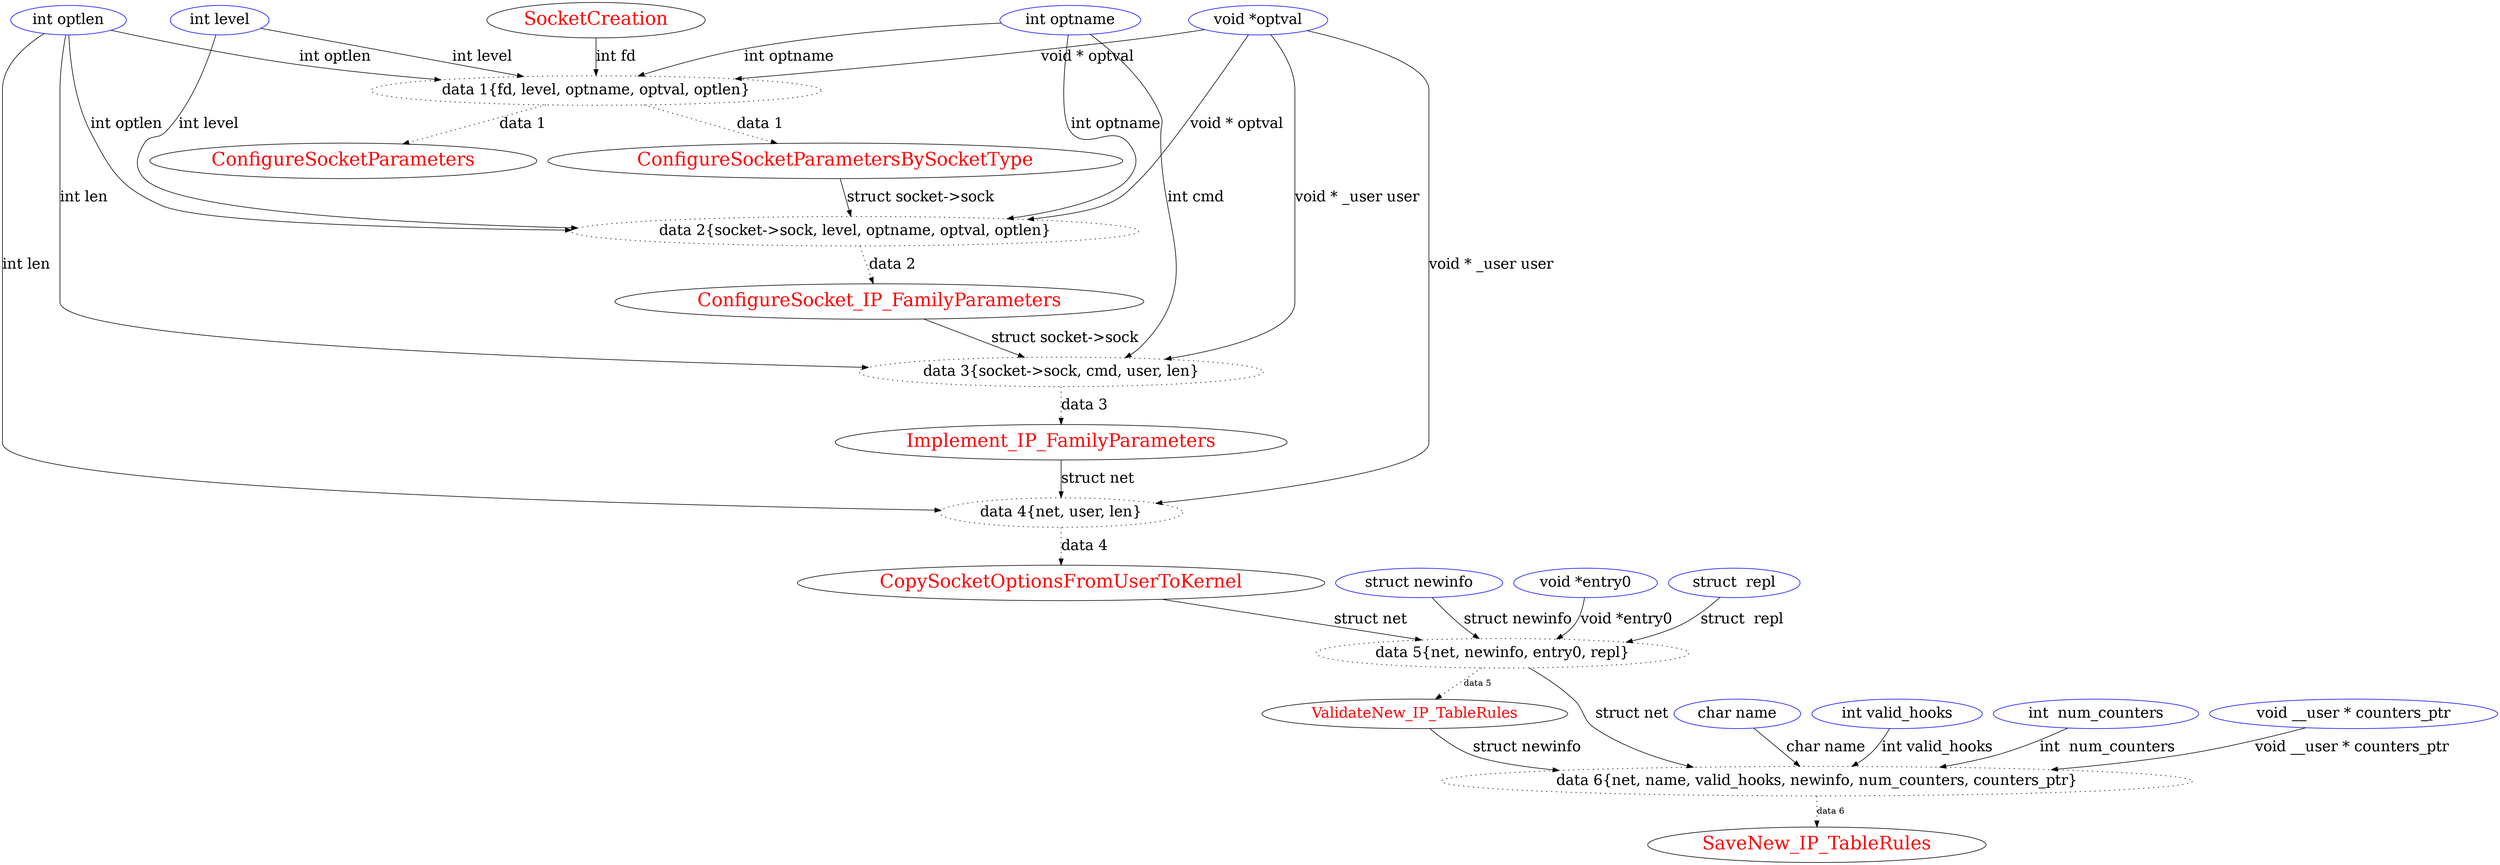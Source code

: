 digraph callgraph {
    
"SocketCreation" [fontcolor=red,fontsize=30, width=0.5];
"ConfigureSocketParameters" [fontcolor=red, fontsize=30, width=0.5];
"ConfigureSocketParametersBySocketType" [fontcolor=red,fontsize=30, width=0.5];
"ConfigureSocket_IP_FamilyParameters" [fontcolor=red, fontsize=30, width=0.5];
"Implement_IP_FamilyParameters" [fontcolor=red, fontsize=30, width=0.5];
"CopySocketOptionsFromUserToKernel" [fontcolor=red, fontsize=30, width=0.5];
"ValidateNew_IP_TableRules" [fontcolor=red, fontsize=24, width=0.5];
"SaveNew_IP_TableRules" [fontcolor=red, fontsize=30, width=0.5];


"int level" [color=blue, fontsize=24, width=0.5];
"int optname" [color=blue, fontsize=24, width=0.5];
"void *optval" [color=blue, fontsize=24, width=0.5];
"int optlen" [color=blue, fontsize=24, width=0.5];
"data 1{fd, level, optname, optval, optlen}"[style=dotted, fontsize=24, width=0.5];


"SocketCreation" -> "data 1{fd, level, optname, optval, optlen}"  [label="int fd", fontsize=24];
"int level" -> "data 1{fd, level, optname, optval, optlen}" [label="int level", fontsize=24];
"int optname" -> "data 1{fd, level, optname, optval, optlen}" [label="int optname", fontsize=24];
"void *optval" -> "data 1{fd, level, optname, optval, optlen}" [label="void * optval", fontsize=24];
"int optlen" -> "data 1{fd, level, optname, optval, optlen}" [label="int optlen", fontsize=24];

"data 1{fd, level, optname, optval, optlen}"->"ConfigureSocketParameters"  [label="data 1", style=dotted, fontsize=24];
"data 1{fd, level, optname, optval, optlen}"->"ConfigureSocketParametersBySocketType"  [label="data 1", style=dotted, fontsize=24];


"data 2{socket->sock, level, optname, optval, optlen}"[style=dotted, fontsize=24, width=0.5];
"ConfigureSocketParametersBySocketType" -> "data 2{socket->sock, level, optname, optval, optlen}" [label="struct socket->sock", fontsize=24];
"int level" -> "data 2{socket->sock, level, optname, optval, optlen}" [label="int level", fontsize=24];
"int optname" -> "data 2{socket->sock, level, optname, optval, optlen}" [label="int optname", fontsize=24];
"void *optval" -> "data 2{socket->sock, level, optname, optval, optlen}" [label="void * optval", fontsize=24];
"int optlen" -> "data 2{socket->sock, level, optname, optval, optlen}" [label="int optlen", fontsize=24];


"data 2{socket->sock, level, optname, optval, optlen}"->"ConfigureSocket_IP_FamilyParameters"  [label="data 2", style=dotted, fontsize=24];


"data 3{socket->sock, cmd, user, len}"[style=dotted, fontsize=24, width=0.5];
"ConfigureSocket_IP_FamilyParameters" -> "data 3{socket->sock, cmd, user, len}" [label="struct socket->sock", fontsize=24];
"int optname" -> "data 3{socket->sock, cmd, user, len}" [label="int cmd", fontsize=24];
"void *optval" -> "data 3{socket->sock, cmd, user, len}" [label="void * _user user", fontsize=24];
"int optlen" -> "data 3{socket->sock, cmd, user, len}" [label="int len", fontsize=24];


"data 3{socket->sock, cmd, user, len}" -> "Implement_IP_FamilyParameters" [label="data 3", style=dotted, fontsize=24];

"data 4{net, user, len}"[style=dotted, fontsize=24, width=0.5];
"Implement_IP_FamilyParameters" -> "data 4{net, user, len}" [label="struct net", fontsize=24];
"void *optval" -> "data 4{net, user, len}" [label="void * _user user", fontsize=24];
"int optlen" -> "data 4{net, user, len}" [label="int len", fontsize=24];

"data 4{net, user, len}" -> "CopySocketOptionsFromUserToKernel" [label="data 4", style=dotted, fontsize=24];


"struct newinfo" [color=blue, fontsize=24, width=0.5];
"void *entry0" [color=blue, fontsize=24, width=0.5];
"struct  repl" [color=blue, fontsize=24, width=0.5];
"data 5{net, newinfo, entry0, repl}"[style=dotted, fontsize=24, width=0.5];

"CopySocketOptionsFromUserToKernel"->"data 5{net, newinfo, entry0, repl}" [label="struct net", fontsize=24];
"struct newinfo"->"data 5{net, newinfo, entry0, repl}" [label="struct newinfo", fontsize=24];
"void *entry0"->"data 5{net, newinfo, entry0, repl}" [label="void *entry0", fontsize=24];
"struct  repl"->"data 5{net, newinfo, entry0, repl}" [label="struct  repl", fontsize=24];

"data 5{net, newinfo, entry0, repl}" -> "ValidateNew_IP_TableRules" [label="data 5", style=dotted];

"char name" [color=blue, fontsize=24, width=0.5];
"int valid_hooks" [color=blue, fontsize=24, width=0.5];
"int  num_counters" [color=blue, fontsize=24, width=0.5];
"void __user * counters_ptr" [color=blue, fontsize=24, width=0.5];
"data 6{net, name, valid_hooks, newinfo, num_counters, counters_ptr}"[style=dotted, fontsize=24, width=0.5];

"ValidateNew_IP_TableRules"->"data 6{net, name, valid_hooks, newinfo, num_counters, counters_ptr}" [label="struct newinfo", fontsize=24];
"char name" -> "data 6{net, name, valid_hooks, newinfo, num_counters, counters_ptr}" [label="char name", fontsize=24];
"int valid_hooks" -> "data 6{net, name, valid_hooks, newinfo, num_counters, counters_ptr}" [label="int valid_hooks", fontsize=24];
"int  num_counters" -> "data 6{net, name, valid_hooks, newinfo, num_counters, counters_ptr}" [label="int  num_counters", fontsize=24];
"void __user * counters_ptr" -> "data 6{net, name, valid_hooks, newinfo, num_counters, counters_ptr}" [label="void __user * counters_ptr", fontsize=24];
"data 5{net, newinfo, entry0, repl}" -> "data 6{net, name, valid_hooks, newinfo, num_counters, counters_ptr}" [label="struct net", fontsize=24];

"data 6{net, name, valid_hooks, newinfo, num_counters, counters_ptr}"->"SaveNew_IP_TableRules" [label="data 6", style=dotted];




}


